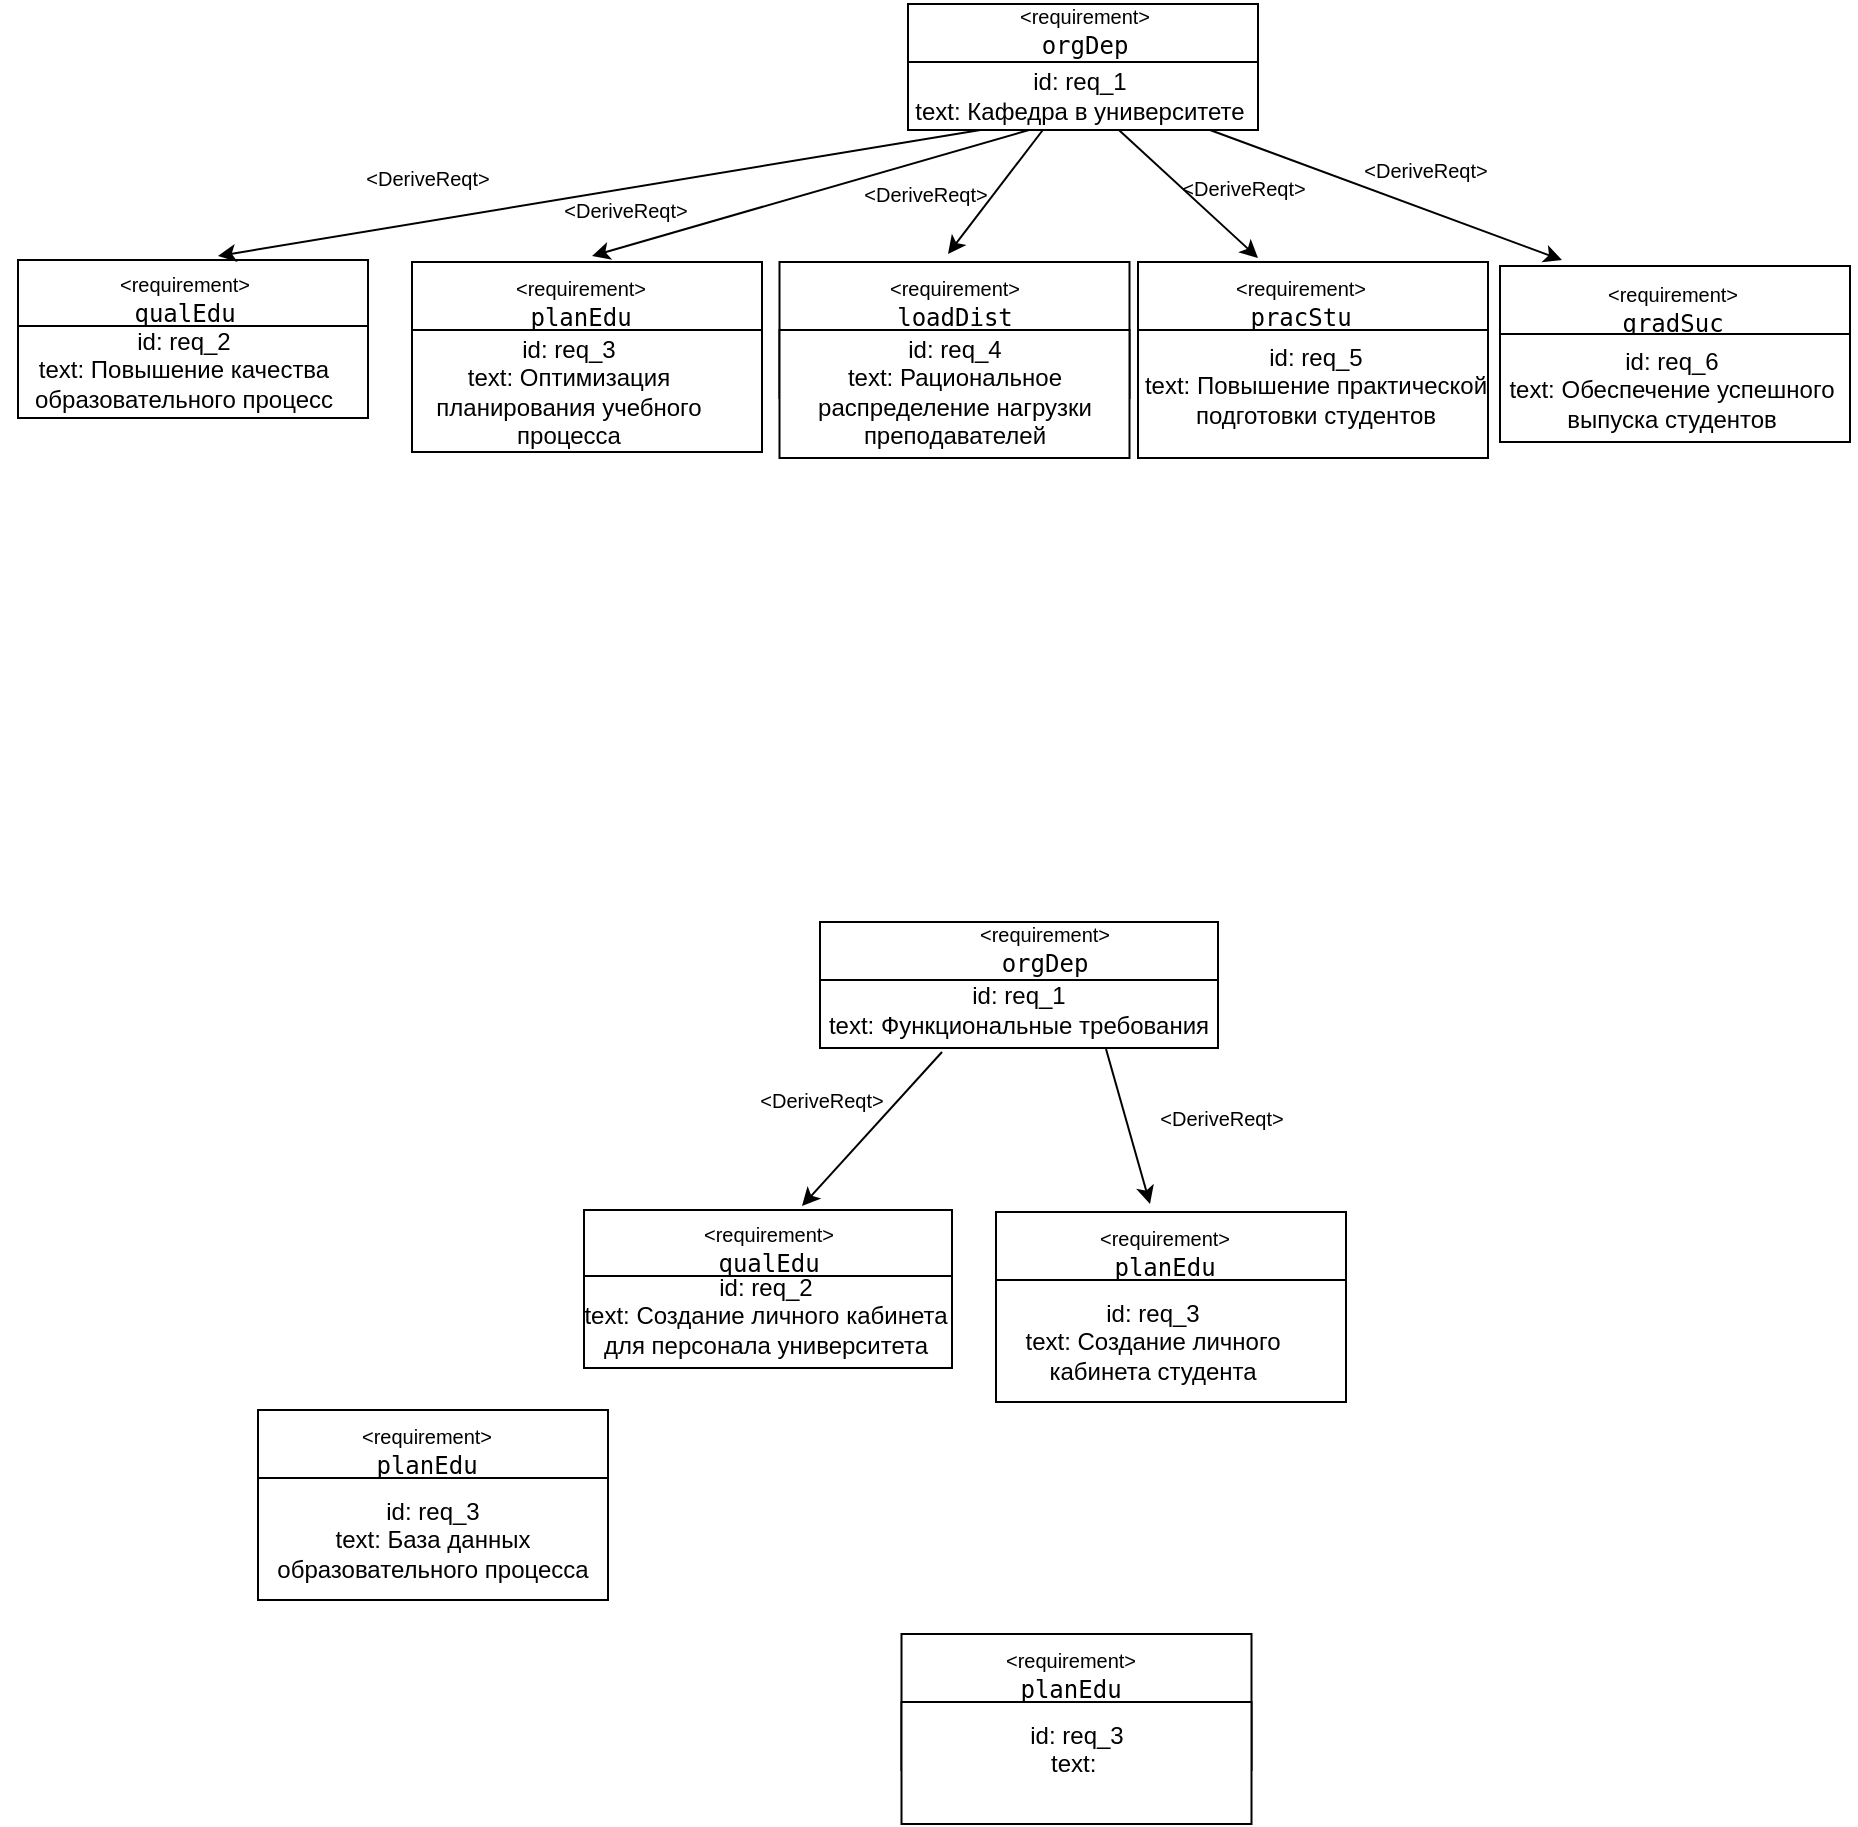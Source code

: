 <mxfile version="28.2.5">
  <diagram name="Страница — 1" id="s6hNpi6UIj9Zz_gJiDK7">
    <mxGraphModel dx="1569" dy="673" grid="0" gridSize="10" guides="1" tooltips="1" connect="1" arrows="1" fold="1" page="0" pageScale="1" pageWidth="827" pageHeight="1169" math="0" shadow="0">
      <root>
        <mxCell id="0" />
        <mxCell id="1" parent="0" />
        <mxCell id="D-G-Lrd-E9WRLLtAbxsh-1" value="" style="rounded=0;whiteSpace=wrap;html=1;" vertex="1" parent="1">
          <mxGeometry x="445" y="24" width="175" height="63" as="geometry" />
        </mxCell>
        <mxCell id="D-G-Lrd-E9WRLLtAbxsh-4" value="&lt;font style=&quot;font-size: 10px;&quot;&gt;&amp;lt;requirement&amp;gt;&lt;/font&gt;&lt;div&gt;&lt;code data-end=&quot;144&quot; data-start=&quot;136&quot;&gt;orgDep&lt;/code&gt;&lt;/div&gt;" style="text;html=1;align=center;verticalAlign=middle;whiteSpace=wrap;rounded=0;" vertex="1" parent="1">
          <mxGeometry x="500.75" y="27" width="65" height="19" as="geometry" />
        </mxCell>
        <mxCell id="D-G-Lrd-E9WRLLtAbxsh-5" value="" style="rounded=0;whiteSpace=wrap;html=1;" vertex="1" parent="1">
          <mxGeometry x="445" y="53" width="175" height="34" as="geometry" />
        </mxCell>
        <mxCell id="D-G-Lrd-E9WRLLtAbxsh-6" value="id: req_1&lt;div&gt;text: Кафедра в университете&lt;/div&gt;" style="text;html=1;align=center;verticalAlign=middle;whiteSpace=wrap;rounded=0;" vertex="1" parent="1">
          <mxGeometry x="411" y="55" width="240" height="30" as="geometry" />
        </mxCell>
        <mxCell id="D-G-Lrd-E9WRLLtAbxsh-19" value="" style="rounded=0;whiteSpace=wrap;html=1;" vertex="1" parent="1">
          <mxGeometry y="152" width="175" height="71" as="geometry" />
        </mxCell>
        <mxCell id="D-G-Lrd-E9WRLLtAbxsh-20" value="&lt;font style=&quot;font-size: 10px;&quot;&gt;&amp;lt;requirement&amp;gt;&lt;/font&gt;&lt;div&gt;&lt;code data-end=&quot;191&quot; data-start=&quot;182&quot;&gt;qualEdu&lt;/code&gt;&lt;/div&gt;" style="text;html=1;align=center;verticalAlign=middle;whiteSpace=wrap;rounded=0;" vertex="1" parent="1">
          <mxGeometry x="50.5" y="161" width="65" height="19" as="geometry" />
        </mxCell>
        <mxCell id="D-G-Lrd-E9WRLLtAbxsh-21" value="" style="rounded=0;whiteSpace=wrap;html=1;" vertex="1" parent="1">
          <mxGeometry y="185" width="175" height="46" as="geometry" />
        </mxCell>
        <mxCell id="D-G-Lrd-E9WRLLtAbxsh-22" value="id: req_2&lt;div&gt;text:&amp;nbsp;Повышение качества образовательного процесс&lt;br&gt;&lt;/div&gt;" style="text;html=1;align=center;verticalAlign=middle;whiteSpace=wrap;rounded=0;" vertex="1" parent="1">
          <mxGeometry x="-9" y="187" width="184" height="40.25" as="geometry" />
        </mxCell>
        <mxCell id="D-G-Lrd-E9WRLLtAbxsh-23" value="" style="rounded=0;whiteSpace=wrap;html=1;" vertex="1" parent="1">
          <mxGeometry x="197" y="153" width="175" height="68" as="geometry" />
        </mxCell>
        <mxCell id="D-G-Lrd-E9WRLLtAbxsh-24" value="&lt;font style=&quot;font-size: 10px;&quot;&gt;&amp;lt;requirement&amp;gt;&lt;/font&gt;&lt;div&gt;&lt;code data-end=&quot;239&quot; data-start=&quot;230&quot;&gt;planEdu&lt;/code&gt;&lt;/div&gt;" style="text;html=1;align=center;verticalAlign=middle;whiteSpace=wrap;rounded=0;" vertex="1" parent="1">
          <mxGeometry x="249" y="163" width="65" height="19" as="geometry" />
        </mxCell>
        <mxCell id="D-G-Lrd-E9WRLLtAbxsh-25" value="" style="rounded=0;whiteSpace=wrap;html=1;" vertex="1" parent="1">
          <mxGeometry x="197" y="187" width="175" height="61" as="geometry" />
        </mxCell>
        <mxCell id="D-G-Lrd-E9WRLLtAbxsh-26" value="id: req_3&lt;div&gt;text:&amp;nbsp;Оптимизация планирования учебного процесса&lt;/div&gt;" style="text;html=1;align=center;verticalAlign=middle;whiteSpace=wrap;rounded=0;" vertex="1" parent="1">
          <mxGeometry x="184" y="199.5" width="182.5" height="36" as="geometry" />
        </mxCell>
        <mxCell id="D-G-Lrd-E9WRLLtAbxsh-27" value="" style="rounded=0;whiteSpace=wrap;html=1;" vertex="1" parent="1">
          <mxGeometry x="380.75" y="153" width="175" height="68" as="geometry" />
        </mxCell>
        <mxCell id="D-G-Lrd-E9WRLLtAbxsh-28" value="&lt;font style=&quot;font-size: 10px;&quot;&gt;&amp;lt;requirement&amp;gt;&lt;/font&gt;&lt;div&gt;&lt;code data-end=&quot;286&quot; data-start=&quot;276&quot;&gt;loadDist&lt;/code&gt;&lt;/div&gt;" style="text;html=1;align=center;verticalAlign=middle;whiteSpace=wrap;rounded=0;" vertex="1" parent="1">
          <mxGeometry x="435.75" y="163" width="65" height="19" as="geometry" />
        </mxCell>
        <mxCell id="D-G-Lrd-E9WRLLtAbxsh-29" value="" style="rounded=0;whiteSpace=wrap;html=1;" vertex="1" parent="1">
          <mxGeometry x="380.75" y="187" width="175" height="64" as="geometry" />
        </mxCell>
        <mxCell id="D-G-Lrd-E9WRLLtAbxsh-30" value="id: req_4&lt;div&gt;text:&amp;nbsp;Рациональное распределение нагрузки преподавателей&lt;/div&gt;" style="text;html=1;align=center;verticalAlign=middle;whiteSpace=wrap;rounded=0;" vertex="1" parent="1">
          <mxGeometry x="375.5" y="202.5" width="184.5" height="30" as="geometry" />
        </mxCell>
        <mxCell id="D-G-Lrd-E9WRLLtAbxsh-31" value="" style="rounded=0;whiteSpace=wrap;html=1;" vertex="1" parent="1">
          <mxGeometry x="560" y="153" width="175" height="68" as="geometry" />
        </mxCell>
        <mxCell id="D-G-Lrd-E9WRLLtAbxsh-32" value="&lt;font style=&quot;font-size: 10px;&quot;&gt;&amp;lt;requirement&amp;gt;&lt;/font&gt;&lt;div&gt;&lt;code data-end=&quot;336&quot; data-start=&quot;327&quot;&gt;pracStu&lt;/code&gt;&lt;/div&gt;" style="text;html=1;align=center;verticalAlign=middle;whiteSpace=wrap;rounded=0;" vertex="1" parent="1">
          <mxGeometry x="609" y="163" width="65" height="19" as="geometry" />
        </mxCell>
        <mxCell id="D-G-Lrd-E9WRLLtAbxsh-33" value="" style="rounded=0;whiteSpace=wrap;html=1;" vertex="1" parent="1">
          <mxGeometry x="560" y="187" width="175" height="64" as="geometry" />
        </mxCell>
        <mxCell id="D-G-Lrd-E9WRLLtAbxsh-34" value="id: req_5&lt;div&gt;text:&amp;nbsp;Повышение практической подготовки студентов&lt;/div&gt;" style="text;html=1;align=center;verticalAlign=middle;whiteSpace=wrap;rounded=0;" vertex="1" parent="1">
          <mxGeometry x="557" y="199.5" width="184" height="30" as="geometry" />
        </mxCell>
        <mxCell id="D-G-Lrd-E9WRLLtAbxsh-35" value="" style="rounded=0;whiteSpace=wrap;html=1;" vertex="1" parent="1">
          <mxGeometry x="741" y="155" width="175" height="68" as="geometry" />
        </mxCell>
        <mxCell id="D-G-Lrd-E9WRLLtAbxsh-36" value="&lt;font style=&quot;font-size: 10px;&quot;&gt;&amp;lt;requirement&amp;gt;&lt;/font&gt;&lt;div&gt;&lt;code data-end=&quot;382&quot; data-start=&quot;373&quot;&gt;gradSuc&lt;/code&gt;&lt;/div&gt;" style="text;html=1;align=center;verticalAlign=middle;whiteSpace=wrap;rounded=0;" vertex="1" parent="1">
          <mxGeometry x="794.5" y="166" width="65" height="19" as="geometry" />
        </mxCell>
        <mxCell id="D-G-Lrd-E9WRLLtAbxsh-37" value="" style="rounded=0;whiteSpace=wrap;html=1;" vertex="1" parent="1">
          <mxGeometry x="741" y="189" width="175" height="54" as="geometry" />
        </mxCell>
        <mxCell id="D-G-Lrd-E9WRLLtAbxsh-38" value="id: req_6&lt;div&gt;text:&amp;nbsp;Обеспечение успешного выпуска студентов&lt;/div&gt;" style="text;html=1;align=center;verticalAlign=middle;whiteSpace=wrap;rounded=0;" vertex="1" parent="1">
          <mxGeometry x="735" y="197.5" width="184" height="38" as="geometry" />
        </mxCell>
        <mxCell id="D-G-Lrd-E9WRLLtAbxsh-59" style="edgeStyle=orthogonalEdgeStyle;rounded=0;orthogonalLoop=1;jettySize=auto;html=1;exitX=0.5;exitY=1;exitDx=0;exitDy=0;" edge="1" parent="1" source="D-G-Lrd-E9WRLLtAbxsh-22" target="D-G-Lrd-E9WRLLtAbxsh-22">
          <mxGeometry relative="1" as="geometry" />
        </mxCell>
        <mxCell id="D-G-Lrd-E9WRLLtAbxsh-64" value="" style="endArrow=classic;html=1;rounded=0;exitX=0.452;exitY=0.973;exitDx=0;exitDy=0;exitPerimeter=0;" edge="1" parent="1">
          <mxGeometry width="50" height="50" relative="1" as="geometry">
            <mxPoint x="481.23" y="87.0" as="sourcePoint" />
            <mxPoint x="100" y="150" as="targetPoint" />
          </mxGeometry>
        </mxCell>
        <mxCell id="D-G-Lrd-E9WRLLtAbxsh-65" value="" style="endArrow=classic;html=1;rounded=0;exitX=0.5;exitY=1;exitDx=0;exitDy=0;" edge="1" parent="1">
          <mxGeometry width="50" height="50" relative="1" as="geometry">
            <mxPoint x="505.5" y="87" as="sourcePoint" />
            <mxPoint x="287" y="150" as="targetPoint" />
          </mxGeometry>
        </mxCell>
        <mxCell id="D-G-Lrd-E9WRLLtAbxsh-66" value="" style="endArrow=classic;html=1;rounded=0;" edge="1" parent="1">
          <mxGeometry width="50" height="50" relative="1" as="geometry">
            <mxPoint x="512.41" y="87" as="sourcePoint" />
            <mxPoint x="465" y="149" as="targetPoint" />
          </mxGeometry>
        </mxCell>
        <mxCell id="D-G-Lrd-E9WRLLtAbxsh-67" value="" style="endArrow=classic;html=1;rounded=0;exitX=0.581;exitY=1.067;exitDx=0;exitDy=0;exitPerimeter=0;" edge="1" parent="1" source="D-G-Lrd-E9WRLLtAbxsh-6">
          <mxGeometry width="50" height="50" relative="1" as="geometry">
            <mxPoint x="487.41" y="362" as="sourcePoint" />
            <mxPoint x="620" y="151" as="targetPoint" />
          </mxGeometry>
        </mxCell>
        <mxCell id="D-G-Lrd-E9WRLLtAbxsh-68" value="" style="endArrow=classic;html=1;rounded=0;exitX=0.797;exitY=1.161;exitDx=0;exitDy=0;exitPerimeter=0;" edge="1" parent="1">
          <mxGeometry width="50" height="50" relative="1" as="geometry">
            <mxPoint x="596.0" y="87.0" as="sourcePoint" />
            <mxPoint x="772" y="152" as="targetPoint" />
          </mxGeometry>
        </mxCell>
        <mxCell id="D-G-Lrd-E9WRLLtAbxsh-69" value="&lt;font style=&quot;font-size: 10px;&quot;&gt;&amp;lt;DeriveReqt&amp;gt;&lt;/font&gt;" style="text;html=1;align=center;verticalAlign=middle;whiteSpace=wrap;rounded=0;" vertex="1" parent="1">
          <mxGeometry x="175" y="96" width="60" height="30" as="geometry" />
        </mxCell>
        <mxCell id="D-G-Lrd-E9WRLLtAbxsh-70" value="&lt;font style=&quot;font-size: 10px;&quot;&gt;&amp;lt;DeriveReqt&amp;gt;&lt;/font&gt;" style="text;html=1;align=center;verticalAlign=middle;whiteSpace=wrap;rounded=0;" vertex="1" parent="1">
          <mxGeometry x="583" y="101" width="60" height="30" as="geometry" />
        </mxCell>
        <mxCell id="D-G-Lrd-E9WRLLtAbxsh-71" value="&lt;font style=&quot;font-size: 10px;&quot;&gt;&amp;lt;DeriveReqt&amp;gt;&lt;/font&gt;" style="text;html=1;align=center;verticalAlign=middle;whiteSpace=wrap;rounded=0;" vertex="1" parent="1">
          <mxGeometry x="274" y="112" width="60" height="30" as="geometry" />
        </mxCell>
        <mxCell id="D-G-Lrd-E9WRLLtAbxsh-72" value="&lt;font style=&quot;font-size: 10px;&quot;&gt;&amp;lt;DeriveReqt&amp;gt;&lt;/font&gt;" style="text;html=1;align=center;verticalAlign=middle;whiteSpace=wrap;rounded=0;" vertex="1" parent="1">
          <mxGeometry x="674" y="92" width="60" height="30" as="geometry" />
        </mxCell>
        <mxCell id="D-G-Lrd-E9WRLLtAbxsh-73" value="&lt;font style=&quot;font-size: 10px;&quot;&gt;&amp;lt;DeriveReqt&amp;gt;&lt;/font&gt;" style="text;html=1;align=center;verticalAlign=middle;whiteSpace=wrap;rounded=0;" vertex="1" parent="1">
          <mxGeometry x="424" y="104" width="60" height="30" as="geometry" />
        </mxCell>
        <mxCell id="D-G-Lrd-E9WRLLtAbxsh-74" value="" style="rounded=0;whiteSpace=wrap;html=1;" vertex="1" parent="1">
          <mxGeometry x="401" y="483" width="199" height="63" as="geometry" />
        </mxCell>
        <mxCell id="D-G-Lrd-E9WRLLtAbxsh-75" value="&lt;font style=&quot;font-size: 10px;&quot;&gt;&amp;lt;requirement&amp;gt;&lt;/font&gt;&lt;div&gt;&lt;code data-end=&quot;144&quot; data-start=&quot;136&quot;&gt;orgDep&lt;/code&gt;&lt;/div&gt;" style="text;html=1;align=center;verticalAlign=middle;whiteSpace=wrap;rounded=0;" vertex="1" parent="1">
          <mxGeometry x="480.75" y="486" width="65" height="19" as="geometry" />
        </mxCell>
        <mxCell id="D-G-Lrd-E9WRLLtAbxsh-76" value="" style="rounded=0;whiteSpace=wrap;html=1;" vertex="1" parent="1">
          <mxGeometry x="401" y="512" width="199" height="34" as="geometry" />
        </mxCell>
        <mxCell id="D-G-Lrd-E9WRLLtAbxsh-77" value="id: req_1&lt;div&gt;text: Функциональные требования&lt;/div&gt;" style="text;html=1;align=center;verticalAlign=middle;whiteSpace=wrap;rounded=0;" vertex="1" parent="1">
          <mxGeometry x="401" y="512" width="199" height="30" as="geometry" />
        </mxCell>
        <mxCell id="D-G-Lrd-E9WRLLtAbxsh-78" value="" style="rounded=0;whiteSpace=wrap;html=1;" vertex="1" parent="1">
          <mxGeometry x="283" y="627" width="184" height="71" as="geometry" />
        </mxCell>
        <mxCell id="D-G-Lrd-E9WRLLtAbxsh-79" value="&lt;font style=&quot;font-size: 10px;&quot;&gt;&amp;lt;requirement&amp;gt;&lt;/font&gt;&lt;div&gt;&lt;code data-end=&quot;191&quot; data-start=&quot;182&quot;&gt;qualEdu&lt;/code&gt;&lt;/div&gt;" style="text;html=1;align=center;verticalAlign=middle;whiteSpace=wrap;rounded=0;" vertex="1" parent="1">
          <mxGeometry x="342.5" y="636" width="65" height="19" as="geometry" />
        </mxCell>
        <mxCell id="D-G-Lrd-E9WRLLtAbxsh-80" value="" style="rounded=0;whiteSpace=wrap;html=1;" vertex="1" parent="1">
          <mxGeometry x="283" y="660" width="184" height="46" as="geometry" />
        </mxCell>
        <mxCell id="D-G-Lrd-E9WRLLtAbxsh-81" value="id: req_2&lt;div&gt;text: Создание личного кабинета для персонала университета&lt;br&gt;&lt;/div&gt;" style="text;html=1;align=center;verticalAlign=middle;whiteSpace=wrap;rounded=0;" vertex="1" parent="1">
          <mxGeometry x="281" y="660" width="186" height="40.25" as="geometry" />
        </mxCell>
        <mxCell id="D-G-Lrd-E9WRLLtAbxsh-82" value="" style="rounded=0;whiteSpace=wrap;html=1;" vertex="1" parent="1">
          <mxGeometry x="489" y="628" width="175" height="68" as="geometry" />
        </mxCell>
        <mxCell id="D-G-Lrd-E9WRLLtAbxsh-83" value="&lt;font style=&quot;font-size: 10px;&quot;&gt;&amp;lt;requirement&amp;gt;&lt;/font&gt;&lt;div&gt;&lt;code data-end=&quot;239&quot; data-start=&quot;230&quot;&gt;planEdu&lt;/code&gt;&lt;/div&gt;" style="text;html=1;align=center;verticalAlign=middle;whiteSpace=wrap;rounded=0;" vertex="1" parent="1">
          <mxGeometry x="541" y="638" width="65" height="19" as="geometry" />
        </mxCell>
        <mxCell id="D-G-Lrd-E9WRLLtAbxsh-84" value="" style="rounded=0;whiteSpace=wrap;html=1;" vertex="1" parent="1">
          <mxGeometry x="489" y="662" width="175" height="61" as="geometry" />
        </mxCell>
        <mxCell id="D-G-Lrd-E9WRLLtAbxsh-85" value="id: req_3&lt;div&gt;text: Создание личного кабинета студента&lt;/div&gt;" style="text;html=1;align=center;verticalAlign=middle;whiteSpace=wrap;rounded=0;" vertex="1" parent="1">
          <mxGeometry x="476" y="674.5" width="182.5" height="36" as="geometry" />
        </mxCell>
        <mxCell id="D-G-Lrd-E9WRLLtAbxsh-98" style="edgeStyle=orthogonalEdgeStyle;rounded=0;orthogonalLoop=1;jettySize=auto;html=1;exitX=0.5;exitY=1;exitDx=0;exitDy=0;" edge="1" parent="1" source="D-G-Lrd-E9WRLLtAbxsh-81" target="D-G-Lrd-E9WRLLtAbxsh-81">
          <mxGeometry relative="1" as="geometry" />
        </mxCell>
        <mxCell id="D-G-Lrd-E9WRLLtAbxsh-99" value="" style="endArrow=classic;html=1;rounded=0;" edge="1" parent="1">
          <mxGeometry width="50" height="50" relative="1" as="geometry">
            <mxPoint x="462" y="548" as="sourcePoint" />
            <mxPoint x="392" y="625" as="targetPoint" />
          </mxGeometry>
        </mxCell>
        <mxCell id="D-G-Lrd-E9WRLLtAbxsh-100" value="" style="endArrow=classic;html=1;rounded=0;exitX=0.75;exitY=1;exitDx=0;exitDy=0;" edge="1" parent="1">
          <mxGeometry width="50" height="50" relative="1" as="geometry">
            <mxPoint x="544" y="546.5" as="sourcePoint" />
            <mxPoint x="566" y="624" as="targetPoint" />
          </mxGeometry>
        </mxCell>
        <mxCell id="D-G-Lrd-E9WRLLtAbxsh-104" value="&lt;font style=&quot;font-size: 10px;&quot;&gt;&amp;lt;DeriveReqt&amp;gt;&lt;/font&gt;" style="text;html=1;align=center;verticalAlign=middle;whiteSpace=wrap;rounded=0;" vertex="1" parent="1">
          <mxGeometry x="372" y="557" width="60" height="30" as="geometry" />
        </mxCell>
        <mxCell id="D-G-Lrd-E9WRLLtAbxsh-106" value="&lt;font style=&quot;font-size: 10px;&quot;&gt;&amp;lt;DeriveReqt&amp;gt;&lt;/font&gt;" style="text;html=1;align=center;verticalAlign=middle;whiteSpace=wrap;rounded=0;" vertex="1" parent="1">
          <mxGeometry x="572" y="566" width="60" height="30" as="geometry" />
        </mxCell>
        <mxCell id="D-G-Lrd-E9WRLLtAbxsh-109" value="" style="rounded=0;whiteSpace=wrap;html=1;" vertex="1" parent="1">
          <mxGeometry x="120" y="727" width="175" height="68" as="geometry" />
        </mxCell>
        <mxCell id="D-G-Lrd-E9WRLLtAbxsh-110" value="&lt;font style=&quot;font-size: 10px;&quot;&gt;&amp;lt;requirement&amp;gt;&lt;/font&gt;&lt;div&gt;&lt;code data-end=&quot;239&quot; data-start=&quot;230&quot;&gt;planEdu&lt;/code&gt;&lt;/div&gt;" style="text;html=1;align=center;verticalAlign=middle;whiteSpace=wrap;rounded=0;" vertex="1" parent="1">
          <mxGeometry x="172" y="737" width="65" height="19" as="geometry" />
        </mxCell>
        <mxCell id="D-G-Lrd-E9WRLLtAbxsh-111" value="" style="rounded=0;whiteSpace=wrap;html=1;" vertex="1" parent="1">
          <mxGeometry x="120" y="761" width="175" height="61" as="geometry" />
        </mxCell>
        <mxCell id="D-G-Lrd-E9WRLLtAbxsh-112" value="id: req_3&lt;div&gt;text: База данных образовательного процесса&lt;br&gt;&lt;/div&gt;" style="text;html=1;align=center;verticalAlign=middle;whiteSpace=wrap;rounded=0;" vertex="1" parent="1">
          <mxGeometry x="116.25" y="773.5" width="182.5" height="36" as="geometry" />
        </mxCell>
        <mxCell id="D-G-Lrd-E9WRLLtAbxsh-113" value="" style="rounded=0;whiteSpace=wrap;html=1;" vertex="1" parent="1">
          <mxGeometry x="441.75" y="839" width="175" height="68" as="geometry" />
        </mxCell>
        <mxCell id="D-G-Lrd-E9WRLLtAbxsh-114" value="&lt;font style=&quot;font-size: 10px;&quot;&gt;&amp;lt;requirement&amp;gt;&lt;/font&gt;&lt;div&gt;&lt;code data-end=&quot;239&quot; data-start=&quot;230&quot;&gt;planEdu&lt;/code&gt;&lt;/div&gt;" style="text;html=1;align=center;verticalAlign=middle;whiteSpace=wrap;rounded=0;" vertex="1" parent="1">
          <mxGeometry x="493.75" y="849" width="65" height="19" as="geometry" />
        </mxCell>
        <mxCell id="D-G-Lrd-E9WRLLtAbxsh-115" value="" style="rounded=0;whiteSpace=wrap;html=1;" vertex="1" parent="1">
          <mxGeometry x="441.75" y="873" width="175" height="61" as="geometry" />
        </mxCell>
        <mxCell id="D-G-Lrd-E9WRLLtAbxsh-116" value="id: req_3&lt;div&gt;text:&amp;nbsp;&lt;br&gt;&lt;br&gt;&lt;/div&gt;" style="text;html=1;align=center;verticalAlign=middle;whiteSpace=wrap;rounded=0;" vertex="1" parent="1">
          <mxGeometry x="438" y="885.5" width="182.5" height="36" as="geometry" />
        </mxCell>
      </root>
    </mxGraphModel>
  </diagram>
</mxfile>
